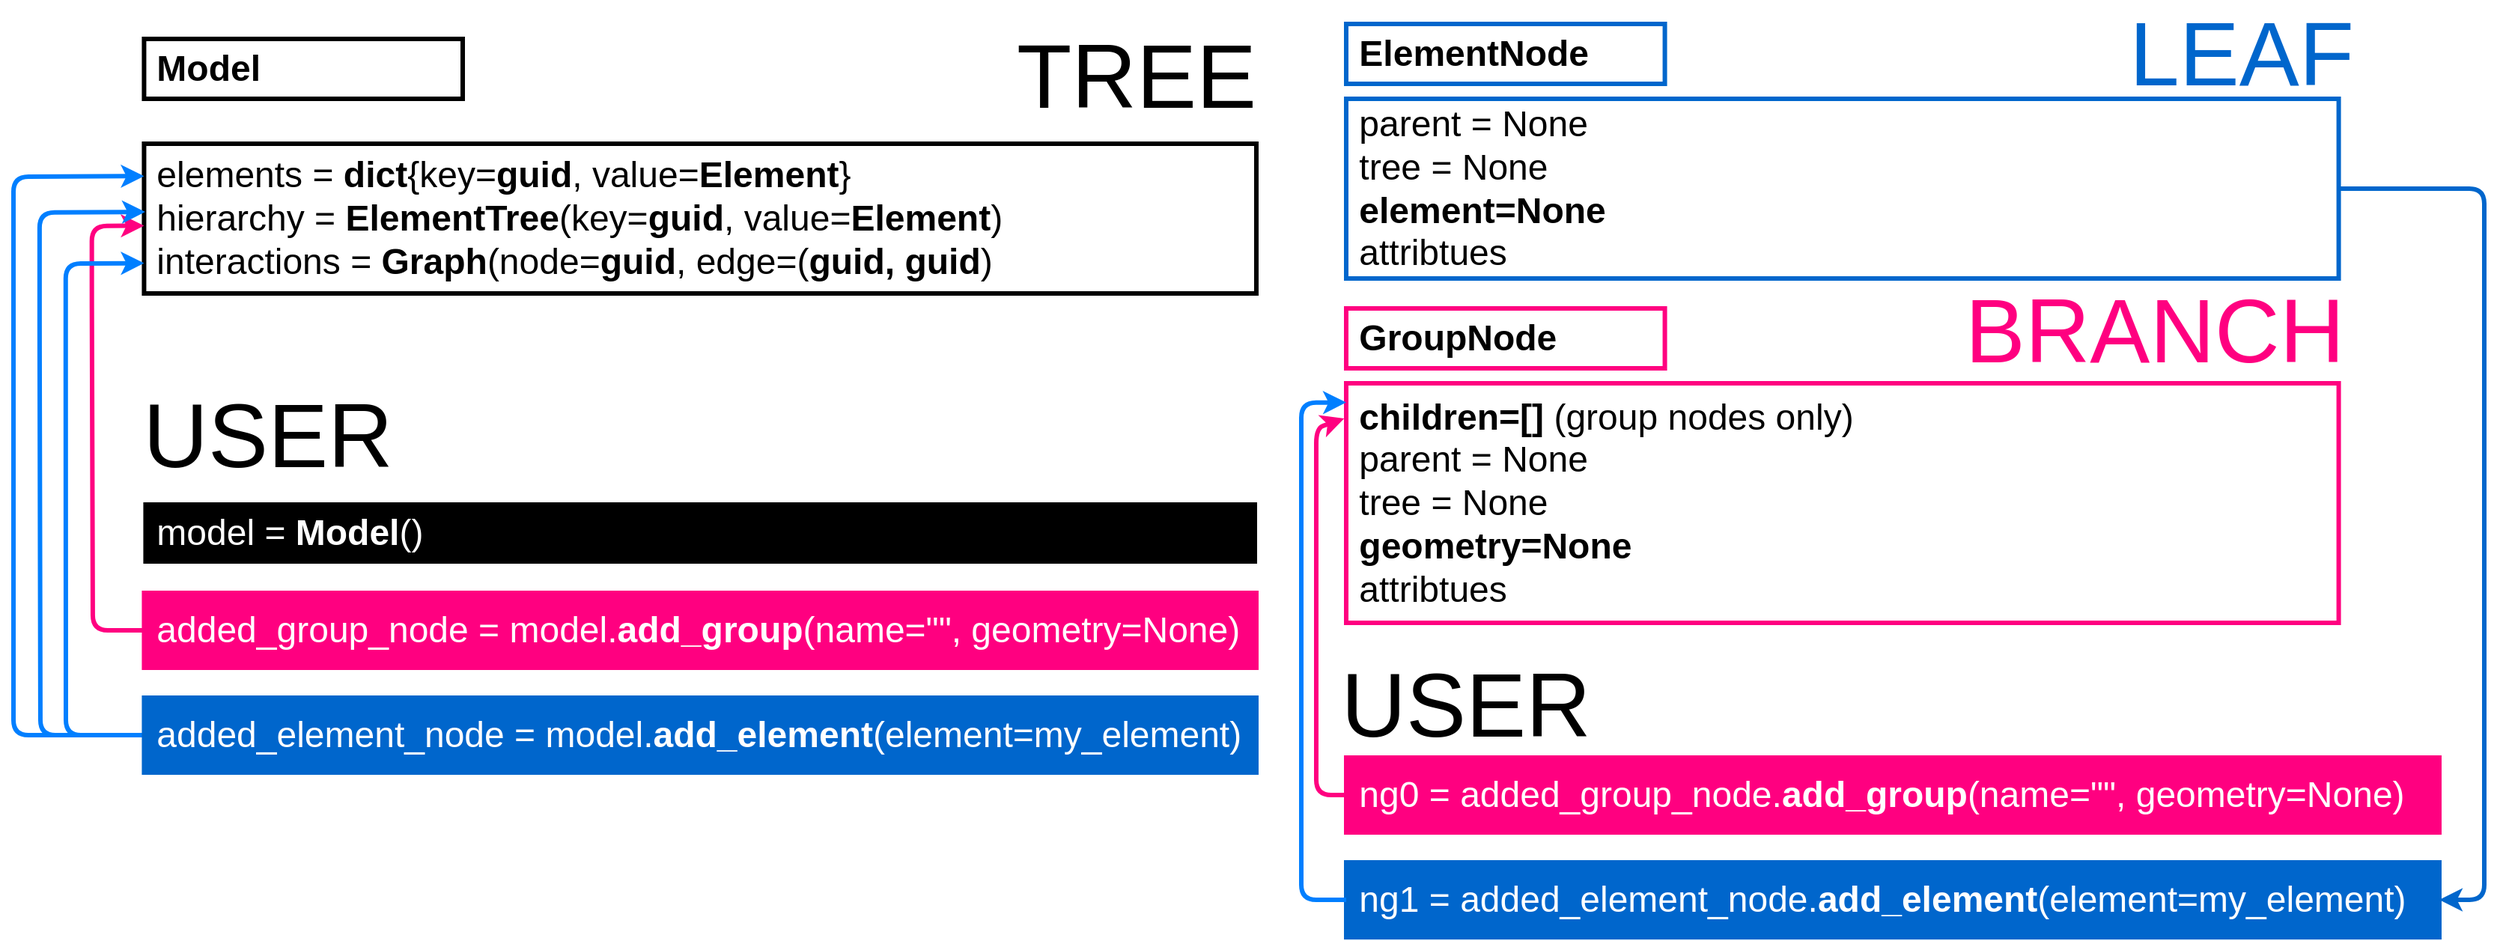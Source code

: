 <mxfile>
    <diagram id="R6VQXAK7n19OMRxRV5Pj" name="Page-1">
        <mxGraphModel dx="755" dy="558" grid="1" gridSize="10" guides="1" tooltips="1" connect="1" arrows="1" fold="1" page="1" pageScale="1" pageWidth="850" pageHeight="1100" math="0" shadow="0">
            <root>
                <mxCell id="0"/>
                <mxCell id="1" parent="0"/>
                <mxCell id="2" value="&lt;div style=&quot;&quot;&gt;&lt;span style=&quot;font-size: 24px; background-color: initial;&quot;&gt;&lt;b&gt;&amp;nbsp;Model&lt;/b&gt;&lt;/span&gt;&lt;/div&gt;" style="rounded=0;whiteSpace=wrap;html=1;strokeWidth=3;align=left;" vertex="1" parent="1">
                    <mxGeometry x="107.21" y="30" width="212.79" height="40" as="geometry"/>
                </mxCell>
                <mxCell id="9" value="&lt;div style=&quot;border-color: var(--border-color);&quot;&gt;&lt;span style=&quot;border-color: var(--border-color); background-color: initial;&quot;&gt;&amp;nbsp;elements =&amp;nbsp;&lt;b style=&quot;border-color: var(--border-color);&quot;&gt;dict&lt;/b&gt;{key=&lt;b&gt;guid&lt;/b&gt;, value=&lt;b style=&quot;border-color: var(--border-color);&quot;&gt;Element&lt;/b&gt;}&lt;/span&gt;&lt;/div&gt;&lt;div style=&quot;border-color: var(--border-color);&quot;&gt;&lt;span style=&quot;border-color: var(--border-color);&quot;&gt;&amp;nbsp;hierarchy =&amp;nbsp;&lt;b style=&quot;border-color: var(--border-color);&quot;&gt;ElementTree&lt;/b&gt;(key=&lt;b style=&quot;border-color: var(--border-color);&quot;&gt;guid&lt;/b&gt;, value=&lt;b style=&quot;border-color: var(--border-color);&quot;&gt;Element&lt;/b&gt;)&lt;/span&gt;&lt;span style=&quot;border-color: var(--border-color); background-color: initial;&quot;&gt;&lt;br style=&quot;border-color: var(--border-color);&quot;&gt;&lt;/span&gt;&lt;/div&gt;&lt;div style=&quot;border-color: var(--border-color);&quot;&gt;&lt;span style=&quot;border-color: var(--border-color);&quot;&gt;&amp;nbsp;interactions =&amp;nbsp;&lt;b style=&quot;border-color: var(--border-color);&quot;&gt;Graph&lt;/b&gt;(node=&lt;b style=&quot;border-color: var(--border-color);&quot;&gt;guid&lt;/b&gt;, edge=(&lt;b style=&quot;border-color: var(--border-color);&quot;&gt;guid, guid&lt;/b&gt;)&lt;/span&gt;&lt;/div&gt;" style="rounded=0;whiteSpace=wrap;html=1;fontSize=24;align=left;strokeWidth=3;" vertex="1" parent="1">
                    <mxGeometry x="107.21" y="100" width="742.79" height="100" as="geometry"/>
                </mxCell>
                <mxCell id="15" style="edgeStyle=none;html=1;exitX=0;exitY=0.5;exitDx=0;exitDy=0;entryX=0;entryY=0.547;entryDx=0;entryDy=0;fontSize=24;fontColor=#007FFF;strokeColor=#FF0080;entryPerimeter=0;strokeWidth=3;" edge="1" parent="1" source="10" target="9">
                    <mxGeometry relative="1" as="geometry">
                        <Array as="points">
                            <mxPoint x="73" y="425"/>
                            <mxPoint x="72.326" y="200"/>
                            <mxPoint x="72.326" y="155"/>
                        </Array>
                    </mxGeometry>
                </mxCell>
                <mxCell id="10" value="&lt;div style=&quot;border-color: var(--border-color);&quot;&gt;&amp;nbsp;added_group_node = model.&lt;b&gt;add_group&lt;/b&gt;(name=&quot;&quot;, geometry=None)&lt;/div&gt;" style="rounded=0;whiteSpace=wrap;html=1;fontSize=24;align=left;strokeColor=#FF0080;fillColor=#FF0080;fontColor=#FFFFFF;strokeWidth=3;" vertex="1" parent="1">
                    <mxGeometry x="107.21" y="400" width="742.79" height="50" as="geometry"/>
                </mxCell>
                <mxCell id="16" style="edgeStyle=none;html=1;exitX=0;exitY=0.5;exitDx=0;exitDy=0;entryX=0.001;entryY=0.455;entryDx=0;entryDy=0;fontSize=24;strokeColor=#007FFF;entryPerimeter=0;strokeWidth=3;" edge="1" parent="1" source="11" target="9">
                    <mxGeometry relative="1" as="geometry">
                        <Array as="points">
                            <mxPoint x="38" y="495"/>
                            <mxPoint x="37.442" y="230"/>
                            <mxPoint x="37.442" y="146"/>
                        </Array>
                    </mxGeometry>
                </mxCell>
                <mxCell id="17" style="edgeStyle=none;html=1;exitX=0;exitY=0.5;exitDx=0;exitDy=0;entryX=0;entryY=0.798;entryDx=0;entryDy=0;fontSize=24;entryPerimeter=0;strokeColor=#007FFF;strokeWidth=3;" edge="1" parent="1" source="11" target="9">
                    <mxGeometry relative="1" as="geometry">
                        <Array as="points">
                            <mxPoint x="55" y="495"/>
                            <mxPoint x="54.884" y="250"/>
                            <mxPoint x="54.884" y="180"/>
                        </Array>
                    </mxGeometry>
                </mxCell>
                <mxCell id="18" style="edgeStyle=none;html=1;exitX=0;exitY=0.5;exitDx=0;exitDy=0;entryX=0;entryY=0.216;entryDx=0;entryDy=0;fontSize=24;strokeColor=#007FFF;entryPerimeter=0;strokeWidth=3;" edge="1" parent="1" source="11" target="9">
                    <mxGeometry relative="1" as="geometry">
                        <Array as="points">
                            <mxPoint x="20" y="495"/>
                            <mxPoint x="20" y="122"/>
                        </Array>
                    </mxGeometry>
                </mxCell>
                <mxCell id="11" value="&lt;div style=&quot;border-color: var(--border-color);&quot;&gt;&amp;nbsp;added_element_node = model.&lt;b&gt;add_element&lt;/b&gt;(element=my_element)&lt;/div&gt;" style="rounded=0;whiteSpace=wrap;html=1;fontSize=24;align=left;strokeColor=#0066CC;fillColor=#0066CC;fontColor=#FFFFFF;strokeWidth=3;" vertex="1" parent="1">
                    <mxGeometry x="107.21" y="470" width="742.79" height="50" as="geometry"/>
                </mxCell>
                <mxCell id="22" value="&lt;div style=&quot;&quot;&gt;&lt;span style=&quot;font-size: 24px;&quot;&gt;&lt;span style=&quot;font-weight: normal;&quot;&gt;&amp;nbsp;model =&lt;/span&gt; Model&lt;span style=&quot;font-weight: normal;&quot;&gt;()&lt;/span&gt;&lt;/span&gt;&lt;/div&gt;" style="rounded=0;whiteSpace=wrap;html=1;align=left;fontStyle=1;fillColor=#000000;fontColor=#FFFFFF;" vertex="1" parent="1">
                    <mxGeometry x="107.21" y="340" width="742.79" height="40" as="geometry"/>
                </mxCell>
                <mxCell id="26" value="&lt;div style=&quot;&quot;&gt;&lt;span style=&quot;font-size: 24px;&quot;&gt;&lt;b&gt;&amp;nbsp;GroupNode&lt;/b&gt;&lt;/span&gt;&lt;/div&gt;" style="rounded=0;whiteSpace=wrap;html=1;strokeColor=#FF0080;strokeWidth=3;align=left;" vertex="1" parent="1">
                    <mxGeometry x="910" y="210" width="212.79" height="40" as="geometry"/>
                </mxCell>
                <mxCell id="27" value="&lt;div style=&quot;border-color: var(--border-color);&quot;&gt;&lt;b&gt;&amp;nbsp;children=[]&lt;/b&gt; (group nodes only)&lt;/div&gt;&lt;div style=&quot;border-color: var(--border-color);&quot;&gt;&amp;nbsp;parent = None&lt;/div&gt;&lt;div style=&quot;border-color: var(--border-color);&quot;&gt;&amp;nbsp;tree = None&lt;/div&gt;&lt;div style=&quot;border-color: var(--border-color);&quot;&gt;&lt;b&gt;&amp;nbsp;geometry=None&amp;nbsp;&lt;/b&gt;&lt;/div&gt;&lt;div style=&quot;border-color: var(--border-color);&quot;&gt;&amp;nbsp;attribtues&lt;/div&gt;" style="rounded=0;whiteSpace=wrap;html=1;fontSize=24;align=left;strokeColor=#FF0080;strokeWidth=3;" vertex="1" parent="1">
                    <mxGeometry x="910" y="260" width="662.79" height="160" as="geometry"/>
                </mxCell>
                <mxCell id="38" value="&lt;div style=&quot;&quot;&gt;&lt;span style=&quot;font-size: 24px;&quot;&gt;&lt;b&gt;&amp;nbsp;ElementNode&lt;/b&gt;&lt;/span&gt;&lt;/div&gt;" style="rounded=0;whiteSpace=wrap;html=1;strokeColor=#0066CC;strokeWidth=3;align=left;" vertex="1" parent="1">
                    <mxGeometry x="910" y="20" width="212.79" height="40" as="geometry"/>
                </mxCell>
                <mxCell id="47" style="edgeStyle=none;html=1;exitX=1;exitY=0.5;exitDx=0;exitDy=0;entryX=1;entryY=0.5;entryDx=0;entryDy=0;strokeColor=#0066CC;strokeWidth=3;fontSize=24;fontColor=#FFFFFF;" edge="1" parent="1" source="39" target="42">
                    <mxGeometry relative="1" as="geometry">
                        <Array as="points">
                            <mxPoint x="1670" y="130"/>
                            <mxPoint x="1670" y="330"/>
                            <mxPoint x="1670" y="605"/>
                        </Array>
                    </mxGeometry>
                </mxCell>
                <mxCell id="39" value="&lt;div style=&quot;border-color: var(--border-color);&quot;&gt;&lt;span style=&quot;background-color: initial;&quot;&gt;&amp;nbsp;parent = None&lt;/span&gt;&lt;br&gt;&lt;/div&gt;&lt;div style=&quot;border-color: var(--border-color);&quot;&gt;&amp;nbsp;tree = None&lt;/div&gt;&lt;div style=&quot;border-color: var(--border-color);&quot;&gt;&lt;b&gt;&amp;nbsp;element=None&lt;/b&gt;&lt;/div&gt;&lt;div style=&quot;border-color: var(--border-color);&quot;&gt;&amp;nbsp;attribtues&lt;/div&gt;" style="rounded=0;whiteSpace=wrap;html=1;fontSize=24;align=left;strokeColor=#0066CC;strokeWidth=3;" vertex="1" parent="1">
                    <mxGeometry x="910" y="70" width="662.79" height="120" as="geometry"/>
                </mxCell>
                <mxCell id="41" value="&lt;div style=&quot;border-color: var(--border-color);&quot;&gt;&amp;nbsp;ng0 = added_group_node.&lt;b&gt;add_group&lt;/b&gt;(name=&quot;&quot;, geometry=None)&lt;/div&gt;" style="rounded=0;whiteSpace=wrap;html=1;fontSize=24;align=left;strokeColor=#FF0080;fillColor=#FF0080;fontColor=#FFFFFF;strokeWidth=3;" vertex="1" parent="1">
                    <mxGeometry x="910" y="510" width="730" height="50" as="geometry"/>
                </mxCell>
                <mxCell id="42" value="&amp;nbsp;ng1 =&amp;nbsp;&lt;span style=&quot;background-color: initial;&quot;&gt;added_element_node.&lt;/span&gt;&lt;b style=&quot;background-color: initial;&quot;&gt;add_element&lt;/b&gt;&lt;span style=&quot;background-color: initial;&quot;&gt;(element=my_element)&lt;/span&gt;" style="rounded=0;whiteSpace=wrap;html=1;fontSize=24;align=left;strokeColor=#0066CC;fillColor=#0066CC;fontColor=#FFFFFF;strokeWidth=3;" vertex="1" parent="1">
                    <mxGeometry x="910" y="580" width="730" height="50" as="geometry"/>
                </mxCell>
                <mxCell id="43" style="edgeStyle=none;html=1;exitX=0;exitY=0.5;exitDx=0;exitDy=0;entryX=-0.002;entryY=0.147;entryDx=0;entryDy=0;fontSize=24;fontColor=#007FFF;strokeColor=#FF0080;entryPerimeter=0;strokeWidth=3;" edge="1" parent="1" source="41" target="27">
                    <mxGeometry relative="1" as="geometry">
                        <mxPoint x="909.999" y="470.3" as="sourcePoint"/>
                        <mxPoint x="909.999" y="200.0" as="targetPoint"/>
                        <Array as="points">
                            <mxPoint x="890" y="535"/>
                            <mxPoint x="890" y="290"/>
                        </Array>
                    </mxGeometry>
                </mxCell>
                <mxCell id="44" style="edgeStyle=none;html=1;exitX=0;exitY=0.5;exitDx=0;exitDy=0;entryX=0;entryY=0.08;entryDx=0;entryDy=0;fontSize=24;entryPerimeter=0;strokeColor=#007FFF;strokeWidth=3;" edge="1" parent="1" source="42" target="27">
                    <mxGeometry relative="1" as="geometry">
                        <mxPoint x="909.999" y="610.3" as="sourcePoint"/>
                        <mxPoint x="909.999" y="295.1" as="targetPoint"/>
                        <Array as="points">
                            <mxPoint x="880" y="605"/>
                            <mxPoint x="880" y="273"/>
                        </Array>
                    </mxGeometry>
                </mxCell>
                <mxCell id="50" value="&lt;font style=&quot;font-size: 60px;&quot;&gt;TREE&lt;/font&gt;" style="text;html=1;strokeColor=none;fillColor=none;align=center;verticalAlign=middle;whiteSpace=wrap;rounded=0;strokeWidth=3;fontSize=60;fontColor=#000000;" vertex="1" parent="1">
                    <mxGeometry x="740" y="40" width="60" height="30" as="geometry"/>
                </mxCell>
                <mxCell id="51" value="&lt;font style=&quot;font-size: 60px;&quot;&gt;BRANCH&lt;/font&gt;" style="text;html=1;strokeColor=none;fillColor=none;align=center;verticalAlign=middle;whiteSpace=wrap;rounded=0;strokeWidth=3;fontSize=60;fontColor=#FF0080;" vertex="1" parent="1">
                    <mxGeometry x="1420" y="210" width="60" height="30" as="geometry"/>
                </mxCell>
                <mxCell id="55" value="&lt;font style=&quot;font-size: 60px;&quot;&gt;LEAF&lt;/font&gt;" style="text;html=1;strokeColor=none;fillColor=none;align=center;verticalAlign=middle;whiteSpace=wrap;rounded=0;strokeWidth=3;fontSize=60;fontColor=#0066CC;" vertex="1" parent="1">
                    <mxGeometry x="1478" y="25" width="60" height="30" as="geometry"/>
                </mxCell>
                <mxCell id="63" value="&lt;font style=&quot;font-size: 60px;&quot;&gt;USER&lt;/font&gt;" style="text;html=1;strokeColor=none;fillColor=none;align=center;verticalAlign=middle;whiteSpace=wrap;rounded=0;strokeWidth=3;fontSize=60;fontColor=#000000;" vertex="1" parent="1">
                    <mxGeometry x="160" y="280" width="60" height="30" as="geometry"/>
                </mxCell>
                <mxCell id="65" value="&lt;font style=&quot;font-size: 60px;&quot;&gt;USER&lt;/font&gt;" style="text;html=1;strokeColor=none;fillColor=none;align=center;verticalAlign=middle;whiteSpace=wrap;rounded=0;strokeWidth=3;fontSize=60;fontColor=#000000;" vertex="1" parent="1">
                    <mxGeometry x="960" y="460" width="60" height="30" as="geometry"/>
                </mxCell>
            </root>
        </mxGraphModel>
    </diagram>
</mxfile>